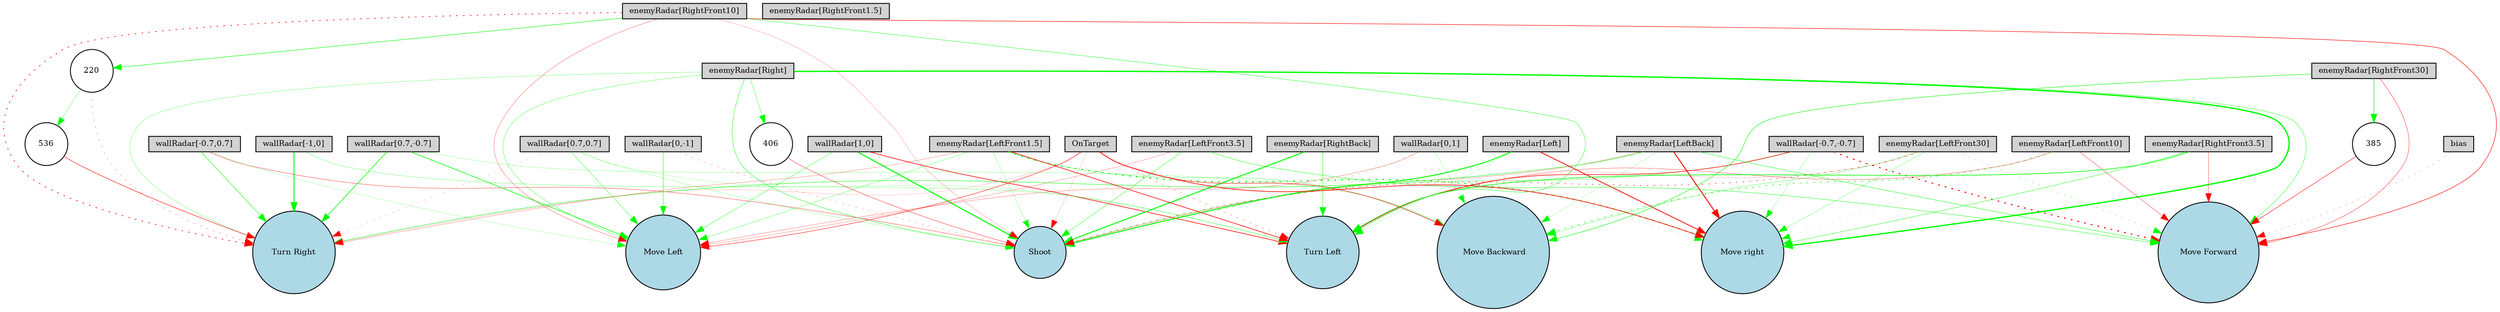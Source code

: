 digraph {
	node [fontsize=9 height=0.2 shape=circle width=0.2]
	"wallRadar[1,0]" [fillcolor=lightgray shape=box style=filled]
	"wallRadar[0,1]" [fillcolor=lightgray shape=box style=filled]
	"wallRadar[-1,0]" [fillcolor=lightgray shape=box style=filled]
	"wallRadar[0,-1]" [fillcolor=lightgray shape=box style=filled]
	"wallRadar[0.7,0.7]" [fillcolor=lightgray shape=box style=filled]
	"wallRadar[-0.7,0.7]" [fillcolor=lightgray shape=box style=filled]
	"wallRadar[-0.7,-0.7]" [fillcolor=lightgray shape=box style=filled]
	"wallRadar[0.7,-0.7]" [fillcolor=lightgray shape=box style=filled]
	"enemyRadar[RightBack]" [fillcolor=lightgray shape=box style=filled]
	"enemyRadar[LeftBack]" [fillcolor=lightgray shape=box style=filled]
	"enemyRadar[Right]" [fillcolor=lightgray shape=box style=filled]
	"enemyRadar[Left]" [fillcolor=lightgray shape=box style=filled]
	"enemyRadar[RightFront30]" [fillcolor=lightgray shape=box style=filled]
	"enemyRadar[LeftFront30]" [fillcolor=lightgray shape=box style=filled]
	"enemyRadar[RightFront10]" [fillcolor=lightgray shape=box style=filled]
	"enemyRadar[LeftFront10]" [fillcolor=lightgray shape=box style=filled]
	"enemyRadar[RightFront3.5]" [fillcolor=lightgray shape=box style=filled]
	"enemyRadar[LeftFront3.5]" [fillcolor=lightgray shape=box style=filled]
	"enemyRadar[RightFront1.5]" [fillcolor=lightgray shape=box style=filled]
	"enemyRadar[LeftFront1.5]" [fillcolor=lightgray shape=box style=filled]
	OnTarget [fillcolor=lightgray shape=box style=filled]
	bias [fillcolor=lightgray shape=box style=filled]
	Shoot [fillcolor=lightblue style=filled]
	"Move Forward" [fillcolor=lightblue style=filled]
	" Move Backward" [fillcolor=lightblue style=filled]
	"Move Left" [fillcolor=lightblue style=filled]
	"Move right" [fillcolor=lightblue style=filled]
	"Turn Left" [fillcolor=lightblue style=filled]
	"Turn Right" [fillcolor=lightblue style=filled]
	385 [fillcolor=white style=filled]
	406 [fillcolor=white style=filled]
	536 [fillcolor=white style=filled]
	220 [fillcolor=white style=filled]
	"wallRadar[0,1]" -> " Move Backward" [color=green penwidth=0.205131007561591 style=solid]
	"enemyRadar[LeftBack]" -> " Move Backward" [color=green penwidth=0.1642880954821906 style=solid]
	"enemyRadar[RightFront30]" -> " Move Backward" [color=green penwidth=0.5243107529924902 style=solid]
	OnTarget -> Shoot [color=red penwidth=0.13027841391575884 style=solid]
	"enemyRadar[LeftFront1.5]" -> "Move right" [color=green penwidth=1.2596453125989022 style=dotted]
	"wallRadar[0,1]" -> Shoot [color=green penwidth=0.3395908387022655 style=dotted]
	"enemyRadar[LeftBack]" -> "Move Forward" [color=green penwidth=0.44144146302878984 style=solid]
	"enemyRadar[RightFront3.5]" -> "Turn Left" [color=green penwidth=0.7324431126136876 style=solid]
	"enemyRadar[LeftFront30]" -> "Move right" [color=green penwidth=0.24240559097933415 style=solid]
	"enemyRadar[LeftFront30]" -> " Move Backward" [color=green penwidth=0.27587713102587874 style=solid]
	"enemyRadar[LeftFront1.5]" -> "Turn Left" [color=red penwidth=0.6950417146906261 style=solid]
	"enemyRadar[RightFront3.5]" -> "Move right" [color=green penwidth=0.39736670869153734 style=solid]
	"wallRadar[-0.7,-0.7]" -> Shoot [color=green penwidth=0.27097398104596626 style=solid]
	"enemyRadar[RightFront10]" -> Shoot [color=red penwidth=0.17371507545007236 style=solid]
	"enemyRadar[RightFront10]" -> "Turn Right" [color=red penwidth=0.6947503204504365 style=dotted]
	"wallRadar[0.7,0.7]" -> "Move Left" [color=green penwidth=0.36156419542073437 style=solid]
	"wallRadar[0.7,-0.7]" -> "Move Left" [color=green penwidth=0.6999641856948573 style=solid]
	OnTarget -> "Move Left" [color=red penwidth=0.46771630506787853 style=solid]
	"enemyRadar[LeftFront30]" -> "Turn Left" [color=red penwidth=0.12948738046108452 style=solid]
	"enemyRadar[Left]" -> "Turn Left" [color=green penwidth=0.14477757589635004 style=solid]
	"enemyRadar[LeftFront30]" -> "Move Forward" [color=green penwidth=0.32613006153125706 style=dotted]
	"enemyRadar[Left]" -> "Move right" [color=red penwidth=0.9018454395258974 style=solid]
	"enemyRadar[LeftFront30]" -> Shoot [color=red penwidth=0.4715196648699267 style=dotted]
	"enemyRadar[Right]" -> "Move Left" [color=green penwidth=0.30151606380706764 style=solid]
	"enemyRadar[LeftBack]" -> Shoot [color=red penwidth=0.2233738834945559 style=solid]
	"wallRadar[0,-1]" -> Shoot [color=red penwidth=0.24341075350338337 style=dotted]
	"enemyRadar[LeftBack]" -> "Move right" [color=red penwidth=1.0476304334302018 style=solid]
	"enemyRadar[LeftFront1.5]" -> "Turn Right" [color=red penwidth=0.2134783611891411 style=solid]
	"enemyRadar[RightBack]" -> "Turn Left" [color=green penwidth=0.4325797125628341 style=solid]
	"enemyRadar[Right]" -> "Turn Right" [color=green penwidth=0.2457173562617166 style=solid]
	"wallRadar[-0.7,0.7]" -> Shoot [color=red penwidth=0.34073791075509285 style=solid]
	"wallRadar[0,1]" -> "Move Left" [color=red penwidth=0.24706486208663678 style=solid]
	"enemyRadar[Right]" -> "Move Forward" [color=green penwidth=0.3863674225244269 style=solid]
	"wallRadar[-0.7,0.7]" -> "Turn Right" [color=green penwidth=0.5018515372870975 style=solid]
	"wallRadar[1,0]" -> "Move Left" [color=green penwidth=0.3419394122374292 style=solid]
	"wallRadar[0.7,0.7]" -> "Turn Left" [color=green penwidth=0.16260998730199103 style=solid]
	"enemyRadar[LeftFront10]" -> " Move Backward" [color=green penwidth=0.6903226959895418 style=dotted]
	"enemyRadar[LeftFront3.5]" -> "Move Left" [color=red penwidth=0.2158883789245687 style=solid]
	"wallRadar[-1,0]" -> "Turn Left" [color=green penwidth=0.24353626847638338 style=solid]
	"enemyRadar[Right]" -> Shoot [color=green penwidth=0.4198240221719791 style=solid]
	"wallRadar[-0.7,-0.7]" -> "Move right" [color=green penwidth=0.2141642638471576 style=solid]
	"wallRadar[0.7,-0.7]" -> "Turn Right" [color=green penwidth=0.7094040467667706 style=solid]
	"enemyRadar[RightBack]" -> Shoot [color=green penwidth=1.1304049837852288 style=solid]
	"wallRadar[0,1]" -> "Move right" [color=green penwidth=0.20093910849174434 style=dotted]
	"enemyRadar[LeftFront10]" -> "Move Forward" [color=red penwidth=0.32033245662218257 style=solid]
	bias -> "Move Forward" [color=red penwidth=0.20401760601850322 style=dotted]
	"enemyRadar[RightFront3.5]" -> "Move Forward" [color=red penwidth=0.31425272302131935 style=solid]
	"wallRadar[-0.7,0.7]" -> "Move Left" [color=green penwidth=0.16814300120170877 style=solid]
	"wallRadar[-1,0]" -> "Turn Right" [color=green penwidth=1.0175495703236668 style=solid]
	"enemyRadar[LeftBack]" -> "Turn Right" [color=green penwidth=0.4761433569329335 style=solid]
	"wallRadar[0.7,-0.7]" -> " Move Backward" [color=green penwidth=0.19326627077108527 style=solid]
	"wallRadar[0.7,0.7]" -> Shoot [color=green penwidth=0.19078266418924966 style=solid]
	"enemyRadar[Right]" -> "Move right" [color=green penwidth=1.5081662469157715 style=solid]
	"wallRadar[1,0]" -> Shoot [color=green penwidth=1.221827242431617 style=solid]
	"enemyRadar[LeftFront3.5]" -> "Move Forward" [color=green penwidth=0.41499521726013144 style=solid]
	OnTarget -> " Move Backward" [color=red penwidth=0.49703172149770425 style=solid]
	"enemyRadar[LeftFront1.5]" -> "Move Left" [color=green penwidth=0.26766854480058 style=solid]
	"wallRadar[0,-1]" -> "Move Left" [color=green penwidth=0.44771906110969817 style=solid]
	"enemyRadar[Left]" -> Shoot [color=green penwidth=1.0985567554681221 style=solid]
	"enemyRadar[RightFront30]" -> "Move Forward" [color=red penwidth=0.3715463138085887 style=solid]
	"enemyRadar[LeftFront1.5]" -> " Move Backward" [color=green penwidth=0.2886823787469155 style=solid]
	"enemyRadar[RightFront10]" -> "Move Left" [color=red penwidth=0.2597701057214459 style=solid]
	OnTarget -> "Turn Right" [color=red penwidth=0.12653264930771632 style=solid]
	"wallRadar[-0.7,-0.7]" -> "Move Forward" [color=red penwidth=1.192243904672864 style=dotted]
	"wallRadar[1,0]" -> "Turn Left" [color=red penwidth=0.693104476718593 style=solid]
	"wallRadar[0.7,0.7]" -> "Turn Right" [color=red penwidth=0.17346639840794367 style=dotted]
	"wallRadar[-0.7,-0.7]" -> "Turn Left" [color=red penwidth=0.6316981415044937 style=solid]
	OnTarget -> "Move right" [color=red penwidth=0.736482423953629 style=solid]
	"enemyRadar[RightFront10]" -> "Turn Left" [color=green penwidth=0.3982994717863003 style=solid]
	"enemyRadar[LeftFront3.5]" -> Shoot [color=green penwidth=0.3691701843383379 style=solid]
	"enemyRadar[RightFront10]" -> "Move Forward" [color=red penwidth=0.556600741767207 style=solid]
	"enemyRadar[LeftFront10]" -> "Move right" [color=green penwidth=0.17724505960719023 style=dotted]
	"enemyRadar[LeftFront1.5]" -> Shoot [color=green penwidth=0.21409018268170493 style=solid]
	"enemyRadar[LeftFront10]" -> "Turn Left" [color=red penwidth=0.29107596318948104 style=solid]
	OnTarget -> "Turn Left" [color=red penwidth=0.3136883946941312 style=dotted]
	"enemyRadar[RightFront10]" -> 220 [color=green penwidth=0.5302029192281228 style=solid]
	220 -> "Turn Right" [color=red penwidth=0.27912966554334134 style=dotted]
	"enemyRadar[RightFront30]" -> 385 [color=green penwidth=0.5896077484364645 style=solid]
	385 -> "Move Forward" [color=red penwidth=0.47830115372750126 style=solid]
	"enemyRadar[Right]" -> 406 [color=green penwidth=0.3382163271697368 style=solid]
	406 -> Shoot [color=red penwidth=0.3706690275754214 style=solid]
	220 -> 536 [color=green penwidth=0.2964128942163037 style=solid]
	536 -> "Turn Right" [color=red penwidth=0.5084798289412056 style=solid]
}
